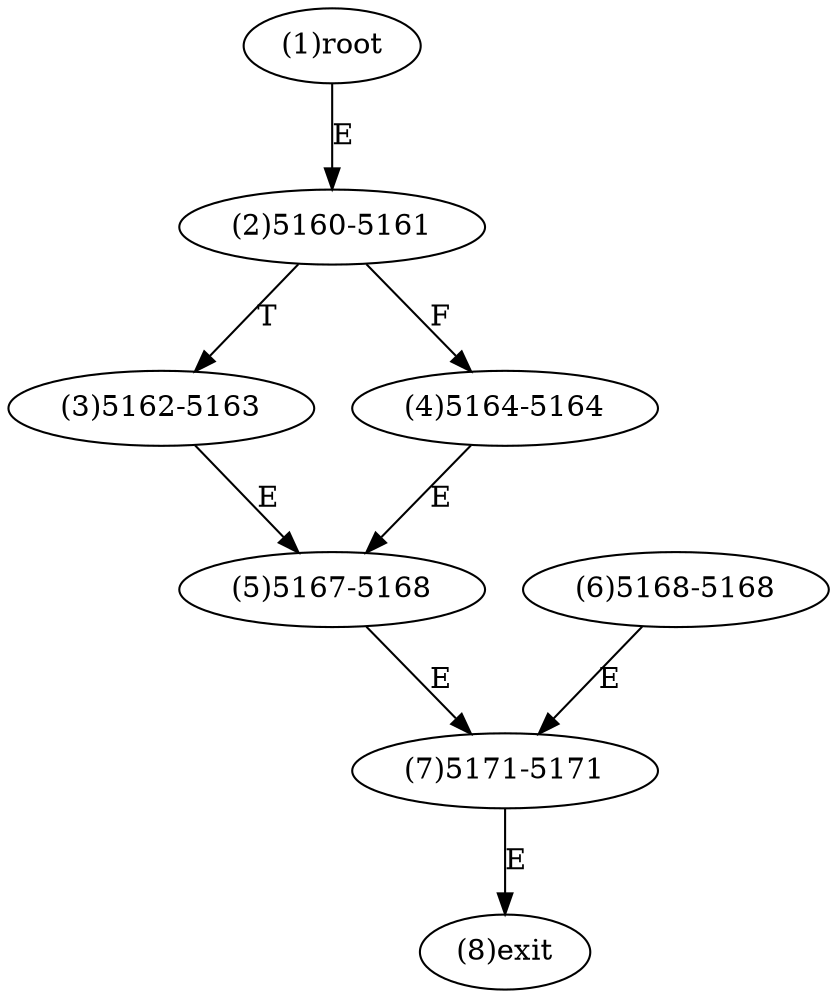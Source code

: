 digraph "" { 
1[ label="(1)root"];
2[ label="(2)5160-5161"];
3[ label="(3)5162-5163"];
4[ label="(4)5164-5164"];
5[ label="(5)5167-5168"];
6[ label="(6)5168-5168"];
7[ label="(7)5171-5171"];
8[ label="(8)exit"];
1->2[ label="E"];
2->4[ label="F"];
2->3[ label="T"];
3->5[ label="E"];
4->5[ label="E"];
5->7[ label="E"];
6->7[ label="E"];
7->8[ label="E"];
}